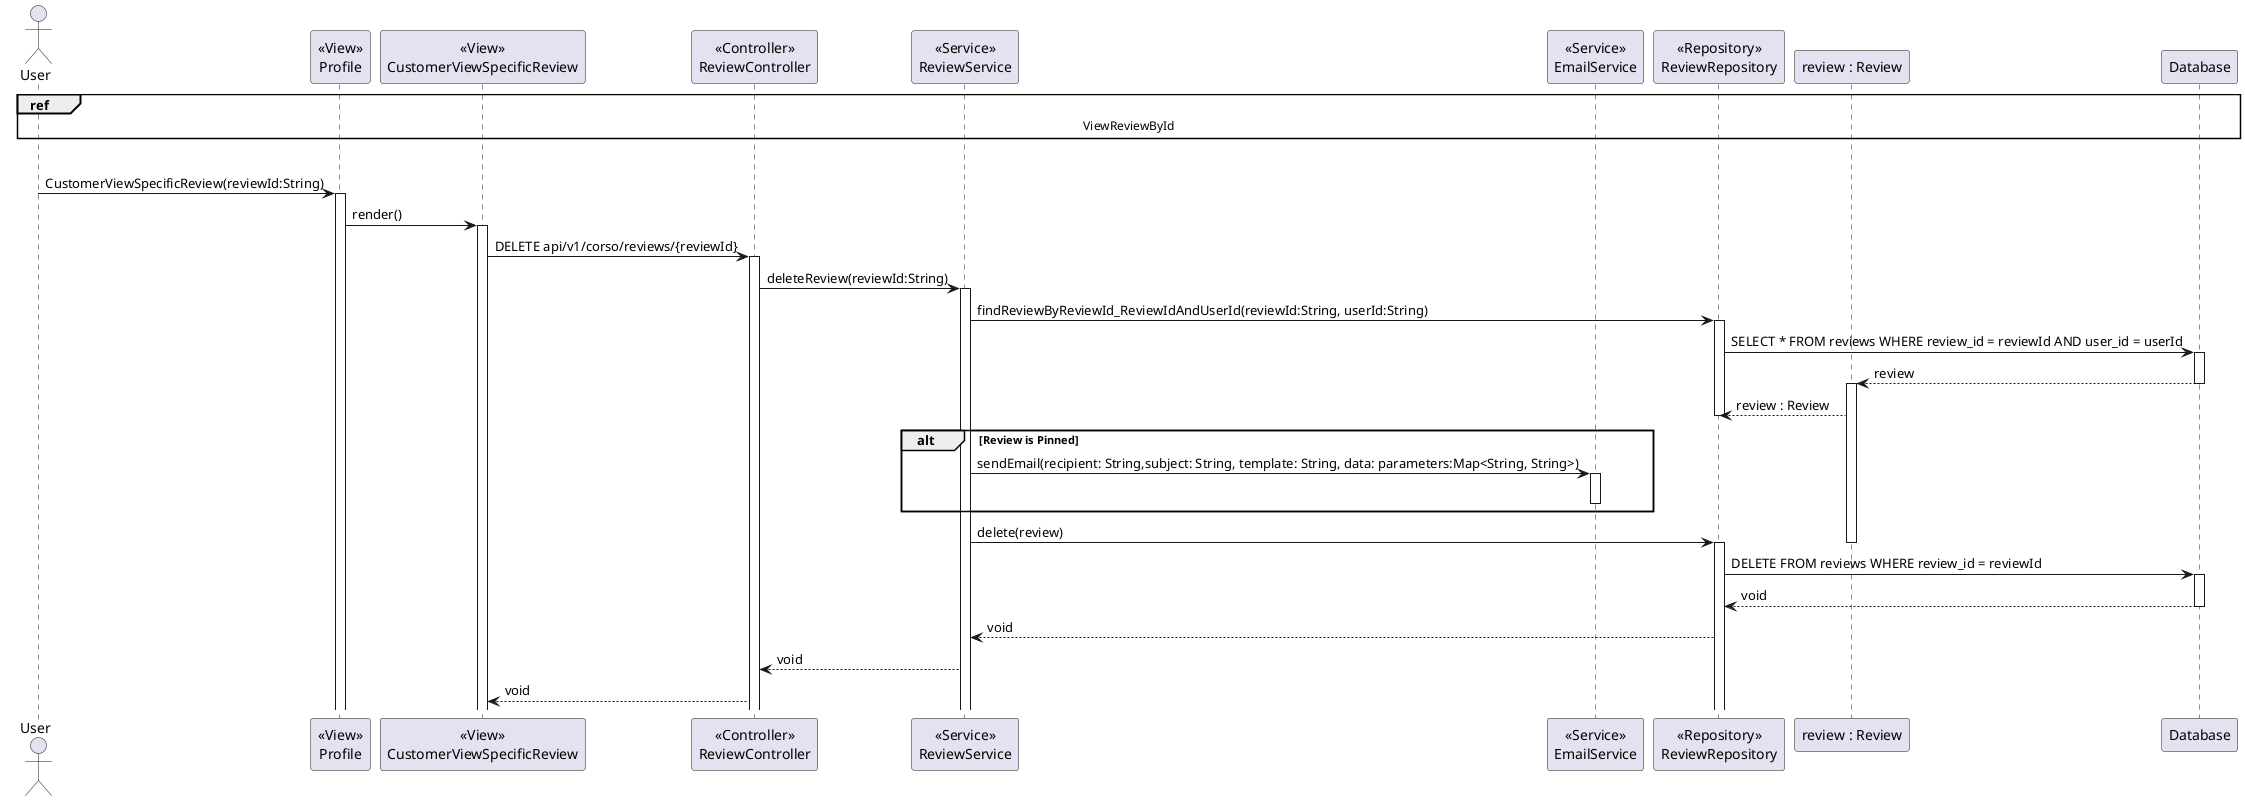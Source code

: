 @startuml
actor User

participant "<<View>>\nProfile" as DashB

participant "<<View>>\nCustomerViewSpecificReview" as AllServP

participant "<<Controller>>\nReviewController" as Sc

participant "<<Service>>\nReviewService" as Rs

participant "<<Service>>\nEmailService" as Semail

participant "<<Repository>>\nReviewRepository" as Rrep

participant "review : Review" as R

participant "Database" as Db

ref over User, DashB, AllServP, Sc, Rs, Semail, Rrep, R, Db
    ViewReviewById
end ref

opt

User -> DashB : CustomerViewSpecificReview(reviewId:String)
activate DashB

DashB -> AllServP : render()
activate AllServP

AllServP -> Sc : DELETE api/v1/corso/reviews/{reviewId}
activate Sc
Sc -> Rs : deleteReview(reviewId:String)
activate Rs

Rs -> Rrep : findReviewByReviewId_ReviewIdAndUserId(reviewId:String, userId:String)
activate Rrep

Rrep -> Db : SELECT * FROM reviews WHERE review_id = reviewId AND user_id = userId

activate Db

Db --> R : review

deactivate Db

activate R


R --> Rrep : review : Review

deactivate Rrep



alt Review is Pinned


Rs -> Semail : sendEmail(recipient: String,subject: String, template: String, data: parameters:Map<String, String>)
activate Semail
deactivate Semail

end

Rs -> Rrep : delete(review)

deactivate R

activate Rrep
Rrep -> Db : DELETE FROM reviews WHERE review_id = reviewId
activate Db


Db --> Rrep : void
deactivate Db

Rrep --> Rs : void

Rs --> Sc : void

Sc --> AllServP : void


@enduml